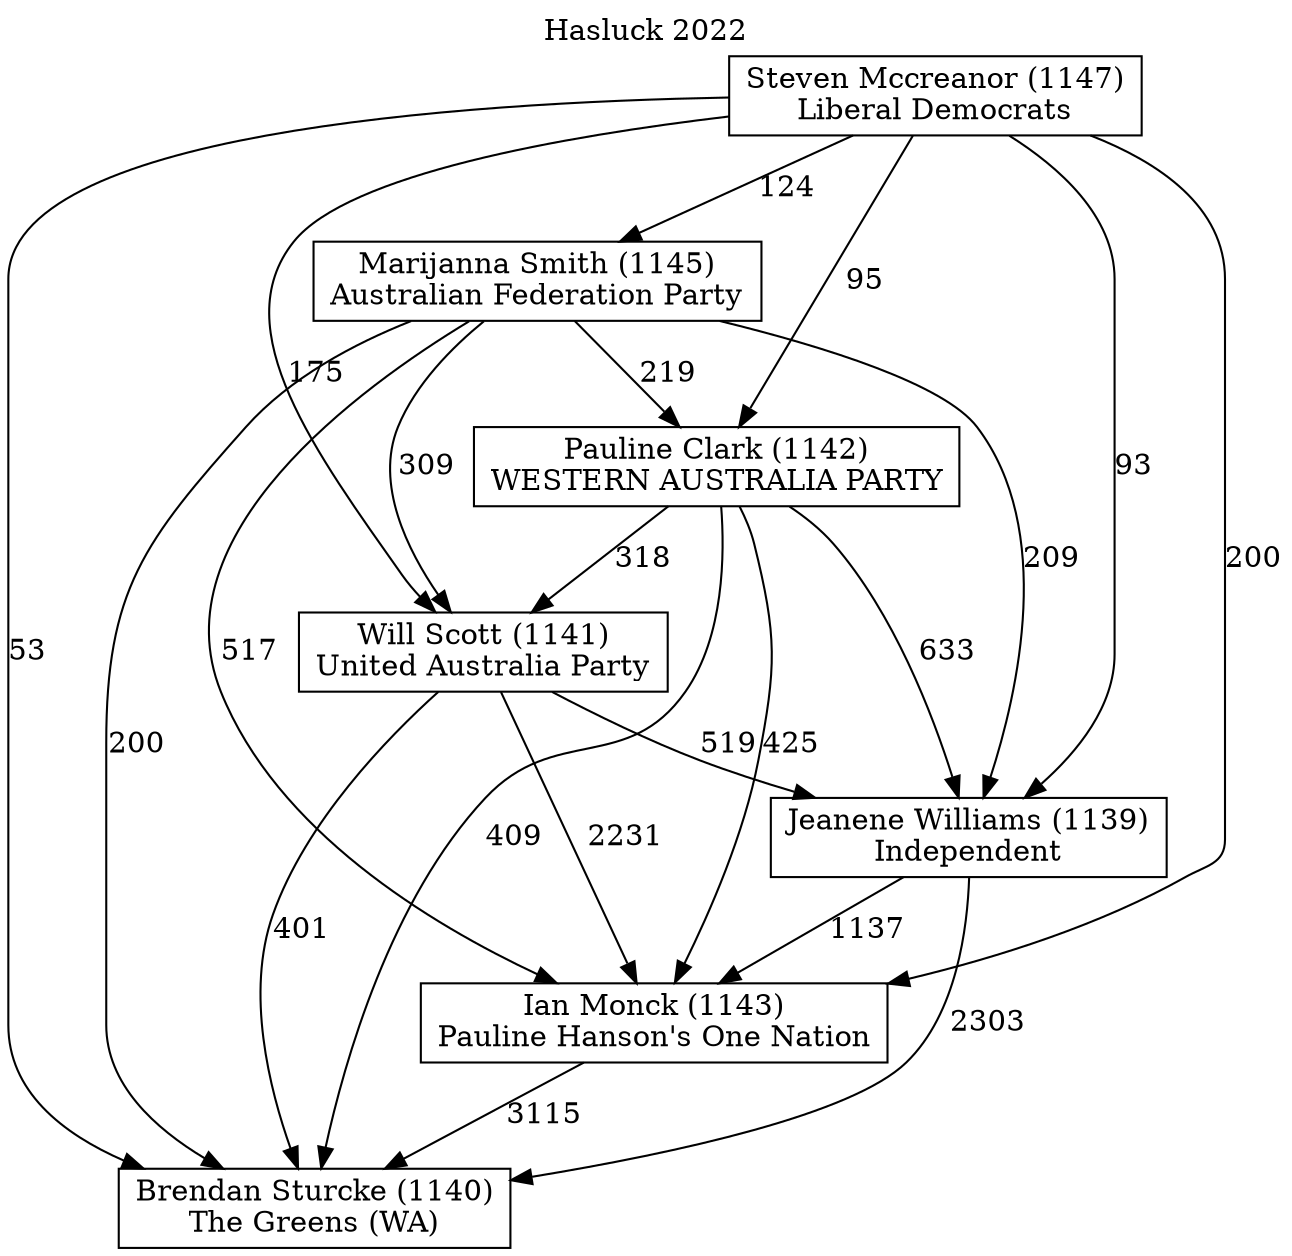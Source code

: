 // House preference flow
digraph "Brendan Sturcke (1140)_Hasluck_2022" {
	graph [label="Hasluck 2022" labelloc=t mclimit=10]
	node [shape=box]
	"Brendan Sturcke (1140)" [label="Brendan Sturcke (1140)
The Greens (WA)"]
	"Ian Monck (1143)" [label="Ian Monck (1143)
Pauline Hanson's One Nation"]
	"Jeanene Williams (1139)" [label="Jeanene Williams (1139)
Independent"]
	"Marijanna Smith (1145)" [label="Marijanna Smith (1145)
Australian Federation Party"]
	"Pauline Clark (1142)" [label="Pauline Clark (1142)
WESTERN AUSTRALIA PARTY"]
	"Steven Mccreanor (1147)" [label="Steven Mccreanor (1147)
Liberal Democrats"]
	"Will Scott (1141)" [label="Will Scott (1141)
United Australia Party"]
	"Ian Monck (1143)" -> "Brendan Sturcke (1140)" [label=3115]
	"Jeanene Williams (1139)" -> "Brendan Sturcke (1140)" [label=2303]
	"Jeanene Williams (1139)" -> "Ian Monck (1143)" [label=1137]
	"Marijanna Smith (1145)" -> "Brendan Sturcke (1140)" [label=200]
	"Marijanna Smith (1145)" -> "Ian Monck (1143)" [label=517]
	"Marijanna Smith (1145)" -> "Jeanene Williams (1139)" [label=209]
	"Marijanna Smith (1145)" -> "Pauline Clark (1142)" [label=219]
	"Marijanna Smith (1145)" -> "Will Scott (1141)" [label=309]
	"Pauline Clark (1142)" -> "Brendan Sturcke (1140)" [label=409]
	"Pauline Clark (1142)" -> "Ian Monck (1143)" [label=425]
	"Pauline Clark (1142)" -> "Jeanene Williams (1139)" [label=633]
	"Pauline Clark (1142)" -> "Will Scott (1141)" [label=318]
	"Steven Mccreanor (1147)" -> "Brendan Sturcke (1140)" [label=53]
	"Steven Mccreanor (1147)" -> "Ian Monck (1143)" [label=200]
	"Steven Mccreanor (1147)" -> "Jeanene Williams (1139)" [label=93]
	"Steven Mccreanor (1147)" -> "Marijanna Smith (1145)" [label=124]
	"Steven Mccreanor (1147)" -> "Pauline Clark (1142)" [label=95]
	"Steven Mccreanor (1147)" -> "Will Scott (1141)" [label=175]
	"Will Scott (1141)" -> "Brendan Sturcke (1140)" [label=401]
	"Will Scott (1141)" -> "Ian Monck (1143)" [label=2231]
	"Will Scott (1141)" -> "Jeanene Williams (1139)" [label=519]
}
